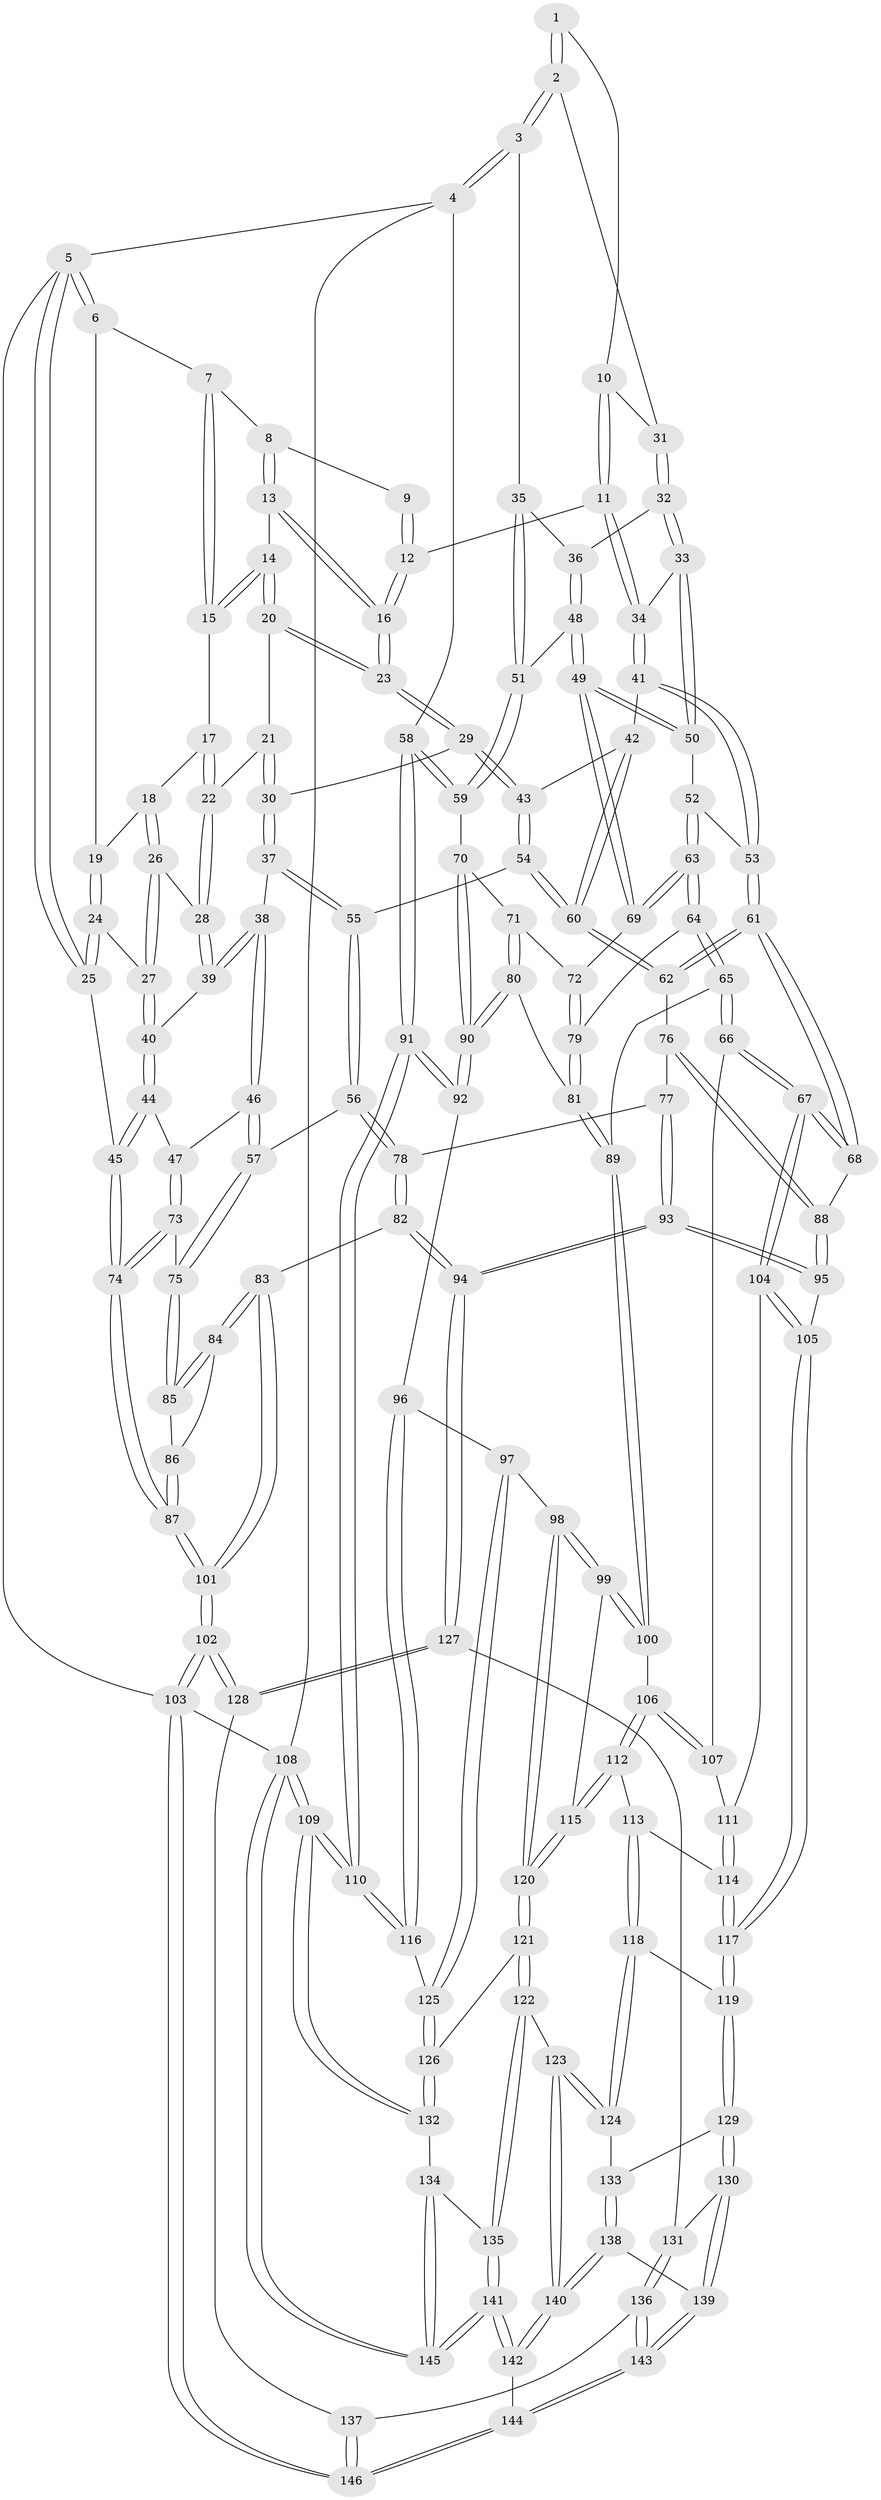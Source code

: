 // coarse degree distribution, {3: 0.06862745098039216, 5: 0.4019607843137255, 6: 0.11764705882352941, 4: 0.4019607843137255, 2: 0.00980392156862745}
// Generated by graph-tools (version 1.1) at 2025/52/02/27/25 19:52:44]
// undirected, 146 vertices, 362 edges
graph export_dot {
graph [start="1"]
  node [color=gray90,style=filled];
  1 [pos="+0.5328547939316369+0"];
  2 [pos="+1+0"];
  3 [pos="+1+0"];
  4 [pos="+1+0"];
  5 [pos="+0+0"];
  6 [pos="+0+0"];
  7 [pos="+0.11198379992785859+0"];
  8 [pos="+0.402362925258239+0"];
  9 [pos="+0.5248479299527036+0"];
  10 [pos="+0.6442633354033886+0.08482673029757687"];
  11 [pos="+0.5973292271507437+0.13753378417255932"];
  12 [pos="+0.5188288140354537+0.06122109295820145"];
  13 [pos="+0.37381512268612055+0"];
  14 [pos="+0.2735539662175813+0.057981618632121625"];
  15 [pos="+0.1930423933429776+0.029535699827924526"];
  16 [pos="+0.4095370117373443+0.15127369183159226"];
  17 [pos="+0.19271251595731623+0.030131091095501807"];
  18 [pos="+0.10953817381161697+0.07805558203157843"];
  19 [pos="+0.07644276954700172+0.051997510162549894"];
  20 [pos="+0.27296942707394234+0.08748307609053084"];
  21 [pos="+0.2544635780430961+0.10525673283720578"];
  22 [pos="+0.19363412790653964+0.13183150819510572"];
  23 [pos="+0.40513535603511125+0.17206213713835367"];
  24 [pos="+0.010926485931187913+0.12785871679235777"];
  25 [pos="+0+0.1659930723374342"];
  26 [pos="+0.129854927072679+0.1197740092640084"];
  27 [pos="+0.07940520103958994+0.17692948374175496"];
  28 [pos="+0.1889066075733784+0.13705876760954502"];
  29 [pos="+0.40715487215831775+0.1898691483093024"];
  30 [pos="+0.29734676397495874+0.22560495944748876"];
  31 [pos="+0.7446152637343804+0.08388609895839301"];
  32 [pos="+0.7623840064257401+0.17523645741384036"];
  33 [pos="+0.7200666306465948+0.21391357666198987"];
  34 [pos="+0.5894199464105978+0.17294055846615827"];
  35 [pos="+0.9249927747618389+0.10442379036575562"];
  36 [pos="+0.8301564955829553+0.20114632025970514"];
  37 [pos="+0.28044999163353+0.2350352509783348"];
  38 [pos="+0.22007276275292714+0.23397872204636544"];
  39 [pos="+0.20135298978651842+0.19400623466351677"];
  40 [pos="+0.08058755190313957+0.19240698313409552"];
  41 [pos="+0.5313664518515294+0.23583909471282802"];
  42 [pos="+0.45297466839148104+0.23233973723010723"];
  43 [pos="+0.4492590515269493+0.2305057445578202"];
  44 [pos="+0.06435783368743349+0.27964311428564514"];
  45 [pos="+0+0.32116689405765925"];
  46 [pos="+0.20028563489995546+0.2549767108679582"];
  47 [pos="+0.10960795030523236+0.30177387156315016"];
  48 [pos="+0.867630818712035+0.28460621978600603"];
  49 [pos="+0.8334271221744374+0.3122583425678518"];
  50 [pos="+0.7113702346853648+0.2792412149229391"];
  51 [pos="+0.9146288728303706+0.29351481959127074"];
  52 [pos="+0.6854215653071875+0.31022591633416197"];
  53 [pos="+0.5719983650333124+0.28925647152121964"];
  54 [pos="+0.34345216550604524+0.3552911733839242"];
  55 [pos="+0.3045918305789122+0.36752578796318136"];
  56 [pos="+0.26312127937137086+0.4235323297228561"];
  57 [pos="+0.2621283687672218+0.4233867341065167"];
  58 [pos="+1+0.3263682246008957"];
  59 [pos="+1+0.35092732067884"];
  60 [pos="+0.45086350705545575+0.4171540719702649"];
  61 [pos="+0.561148012552789+0.4609857277903013"];
  62 [pos="+0.45817715440615797+0.4372263411738093"];
  63 [pos="+0.7150936660464218+0.4300520386085683"];
  64 [pos="+0.7135500135457946+0.4355048391299388"];
  65 [pos="+0.6778767739230559+0.4900632389827488"];
  66 [pos="+0.6408852808815474+0.5038637080668146"];
  67 [pos="+0.6169461215186877+0.5098328499690172"];
  68 [pos="+0.5773748381175658+0.4768822069296459"];
  69 [pos="+0.8161743579559015+0.3545056905904454"];
  70 [pos="+1+0.3594424010268846"];
  71 [pos="+0.9777927353269827+0.4039580457776503"];
  72 [pos="+0.8794710174222995+0.4382629720175275"];
  73 [pos="+0.1361111877704876+0.3890364473812441"];
  74 [pos="+0+0.46167585450975224"];
  75 [pos="+0.16745282292667435+0.433205043140111"];
  76 [pos="+0.4302700288845231+0.45782474973315024"];
  77 [pos="+0.34343844876750323+0.48901658117522684"];
  78 [pos="+0.308205959840298+0.47976476984253275"];
  79 [pos="+0.8654380144221544+0.4558056195185479"];
  80 [pos="+0.8901074057834375+0.5395932360180591"];
  81 [pos="+0.8610001082047335+0.5232325225845977"];
  82 [pos="+0.22192767170707195+0.647017347201122"];
  83 [pos="+0.2028906206139854+0.6464364404644348"];
  84 [pos="+0.17703453687861156+0.5940697385968361"];
  85 [pos="+0.15732660491042103+0.45093427505064976"];
  86 [pos="+0.016514479675199485+0.5213908768535807"];
  87 [pos="+0+0.561394491919215"];
  88 [pos="+0.4434256088275058+0.5561522877711146"];
  89 [pos="+0.7814678776993449+0.5576130015912629"];
  90 [pos="+0.9252378081953972+0.5670432462798718"];
  91 [pos="+1+0.5936249815276715"];
  92 [pos="+0.9380505489214792+0.6090992411569708"];
  93 [pos="+0.41154577921307706+0.6594104758922494"];
  94 [pos="+0.3504153419932906+0.7198244846609598"];
  95 [pos="+0.42372741609669456+0.6549546721792514"];
  96 [pos="+0.9354979635024685+0.613377676342543"];
  97 [pos="+0.8818443454546916+0.6767749187842995"];
  98 [pos="+0.8579317743648169+0.6740100839365841"];
  99 [pos="+0.8559559790265264+0.6731326295828571"];
  100 [pos="+0.7965550405750499+0.6197380441087634"];
  101 [pos="+0+0.9462524121337909"];
  102 [pos="+0+1"];
  103 [pos="+0+1"];
  104 [pos="+0.5861883633788835+0.5917280119886795"];
  105 [pos="+0.560560266703168+0.6412442525383991"];
  106 [pos="+0.7510251185585116+0.6490817395467291"];
  107 [pos="+0.7179323241302276+0.6361663193259797"];
  108 [pos="+1+1"];
  109 [pos="+1+0.9551108656957582"];
  110 [pos="+1+0.769480484798294"];
  111 [pos="+0.6969658000257202+0.6491539118869888"];
  112 [pos="+0.7242407550185727+0.7005792662661466"];
  113 [pos="+0.7165787237103649+0.7026846437035403"];
  114 [pos="+0.7039398978834691+0.6953480940381327"];
  115 [pos="+0.759932755951626+0.7196315974448032"];
  116 [pos="+1+0.7229398672676004"];
  117 [pos="+0.5735566584216123+0.6690940634231087"];
  118 [pos="+0.707495926356587+0.7260716703596732"];
  119 [pos="+0.5904199793445488+0.7831382265211997"];
  120 [pos="+0.7798261038043985+0.8087464798988773"];
  121 [pos="+0.7787792241821415+0.8164382256061927"];
  122 [pos="+0.7640931320643823+0.8420276022268753"];
  123 [pos="+0.7411289783503755+0.8440437981458008"];
  124 [pos="+0.7312327157681301+0.8383672614990308"];
  125 [pos="+0.9116502355500136+0.7308001487709147"];
  126 [pos="+0.9098774979106404+0.7657201794939522"];
  127 [pos="+0.35363106481434997+0.7590152161931576"];
  128 [pos="+0.334309726595059+0.7841988438057559"];
  129 [pos="+0.5898323524432939+0.7968875898053184"];
  130 [pos="+0.5125235822637361+0.8456604621171122"];
  131 [pos="+0.4141669996042498+0.8058328974006639"];
  132 [pos="+0.9435840671479426+0.8469508687089705"];
  133 [pos="+0.6008261931907188+0.8040726098171134"];
  134 [pos="+0.8776966718444063+0.8941987883231275"];
  135 [pos="+0.8286486259505925+0.8982213999447975"];
  136 [pos="+0.4027175770169514+0.9219176898276242"];
  137 [pos="+0.36106324062646+0.9493608955680265"];
  138 [pos="+0.628746444809159+0.9177660142609804"];
  139 [pos="+0.5121643669047492+0.8879262560076432"];
  140 [pos="+0.6588817084849088+1"];
  141 [pos="+0.7417333493191388+1"];
  142 [pos="+0.6272537950821225+1"];
  143 [pos="+0.5082499233159212+0.9551711826618285"];
  144 [pos="+0.5600622162190408+1"];
  145 [pos="+1+1"];
  146 [pos="+0.1845561984276377+1"];
  1 -- 2;
  1 -- 2;
  1 -- 10;
  2 -- 3;
  2 -- 3;
  2 -- 31;
  3 -- 4;
  3 -- 4;
  3 -- 35;
  4 -- 5;
  4 -- 58;
  4 -- 108;
  5 -- 6;
  5 -- 6;
  5 -- 25;
  5 -- 25;
  5 -- 103;
  6 -- 7;
  6 -- 19;
  7 -- 8;
  7 -- 15;
  7 -- 15;
  8 -- 9;
  8 -- 13;
  8 -- 13;
  9 -- 12;
  9 -- 12;
  10 -- 11;
  10 -- 11;
  10 -- 31;
  11 -- 12;
  11 -- 34;
  11 -- 34;
  12 -- 16;
  12 -- 16;
  13 -- 14;
  13 -- 16;
  13 -- 16;
  14 -- 15;
  14 -- 15;
  14 -- 20;
  14 -- 20;
  15 -- 17;
  16 -- 23;
  16 -- 23;
  17 -- 18;
  17 -- 22;
  17 -- 22;
  18 -- 19;
  18 -- 26;
  18 -- 26;
  19 -- 24;
  19 -- 24;
  20 -- 21;
  20 -- 23;
  20 -- 23;
  21 -- 22;
  21 -- 30;
  21 -- 30;
  22 -- 28;
  22 -- 28;
  23 -- 29;
  23 -- 29;
  24 -- 25;
  24 -- 25;
  24 -- 27;
  25 -- 45;
  26 -- 27;
  26 -- 27;
  26 -- 28;
  27 -- 40;
  27 -- 40;
  28 -- 39;
  28 -- 39;
  29 -- 30;
  29 -- 43;
  29 -- 43;
  30 -- 37;
  30 -- 37;
  31 -- 32;
  31 -- 32;
  32 -- 33;
  32 -- 33;
  32 -- 36;
  33 -- 34;
  33 -- 50;
  33 -- 50;
  34 -- 41;
  34 -- 41;
  35 -- 36;
  35 -- 51;
  35 -- 51;
  36 -- 48;
  36 -- 48;
  37 -- 38;
  37 -- 55;
  37 -- 55;
  38 -- 39;
  38 -- 39;
  38 -- 46;
  38 -- 46;
  39 -- 40;
  40 -- 44;
  40 -- 44;
  41 -- 42;
  41 -- 53;
  41 -- 53;
  42 -- 43;
  42 -- 60;
  42 -- 60;
  43 -- 54;
  43 -- 54;
  44 -- 45;
  44 -- 45;
  44 -- 47;
  45 -- 74;
  45 -- 74;
  46 -- 47;
  46 -- 57;
  46 -- 57;
  47 -- 73;
  47 -- 73;
  48 -- 49;
  48 -- 49;
  48 -- 51;
  49 -- 50;
  49 -- 50;
  49 -- 69;
  49 -- 69;
  50 -- 52;
  51 -- 59;
  51 -- 59;
  52 -- 53;
  52 -- 63;
  52 -- 63;
  53 -- 61;
  53 -- 61;
  54 -- 55;
  54 -- 60;
  54 -- 60;
  55 -- 56;
  55 -- 56;
  56 -- 57;
  56 -- 78;
  56 -- 78;
  57 -- 75;
  57 -- 75;
  58 -- 59;
  58 -- 59;
  58 -- 91;
  58 -- 91;
  59 -- 70;
  60 -- 62;
  60 -- 62;
  61 -- 62;
  61 -- 62;
  61 -- 68;
  61 -- 68;
  62 -- 76;
  63 -- 64;
  63 -- 64;
  63 -- 69;
  63 -- 69;
  64 -- 65;
  64 -- 65;
  64 -- 79;
  65 -- 66;
  65 -- 66;
  65 -- 89;
  66 -- 67;
  66 -- 67;
  66 -- 107;
  67 -- 68;
  67 -- 68;
  67 -- 104;
  67 -- 104;
  68 -- 88;
  69 -- 72;
  70 -- 71;
  70 -- 90;
  70 -- 90;
  71 -- 72;
  71 -- 80;
  71 -- 80;
  72 -- 79;
  72 -- 79;
  73 -- 74;
  73 -- 74;
  73 -- 75;
  74 -- 87;
  74 -- 87;
  75 -- 85;
  75 -- 85;
  76 -- 77;
  76 -- 88;
  76 -- 88;
  77 -- 78;
  77 -- 93;
  77 -- 93;
  78 -- 82;
  78 -- 82;
  79 -- 81;
  79 -- 81;
  80 -- 81;
  80 -- 90;
  80 -- 90;
  81 -- 89;
  81 -- 89;
  82 -- 83;
  82 -- 94;
  82 -- 94;
  83 -- 84;
  83 -- 84;
  83 -- 101;
  83 -- 101;
  84 -- 85;
  84 -- 85;
  84 -- 86;
  85 -- 86;
  86 -- 87;
  86 -- 87;
  87 -- 101;
  87 -- 101;
  88 -- 95;
  88 -- 95;
  89 -- 100;
  89 -- 100;
  90 -- 92;
  90 -- 92;
  91 -- 92;
  91 -- 92;
  91 -- 110;
  91 -- 110;
  92 -- 96;
  93 -- 94;
  93 -- 94;
  93 -- 95;
  93 -- 95;
  94 -- 127;
  94 -- 127;
  95 -- 105;
  96 -- 97;
  96 -- 116;
  96 -- 116;
  97 -- 98;
  97 -- 125;
  97 -- 125;
  98 -- 99;
  98 -- 99;
  98 -- 120;
  98 -- 120;
  99 -- 100;
  99 -- 100;
  99 -- 115;
  100 -- 106;
  101 -- 102;
  101 -- 102;
  102 -- 103;
  102 -- 103;
  102 -- 128;
  102 -- 128;
  103 -- 146;
  103 -- 146;
  103 -- 108;
  104 -- 105;
  104 -- 105;
  104 -- 111;
  105 -- 117;
  105 -- 117;
  106 -- 107;
  106 -- 107;
  106 -- 112;
  106 -- 112;
  107 -- 111;
  108 -- 109;
  108 -- 109;
  108 -- 145;
  108 -- 145;
  109 -- 110;
  109 -- 110;
  109 -- 132;
  109 -- 132;
  110 -- 116;
  110 -- 116;
  111 -- 114;
  111 -- 114;
  112 -- 113;
  112 -- 115;
  112 -- 115;
  113 -- 114;
  113 -- 118;
  113 -- 118;
  114 -- 117;
  114 -- 117;
  115 -- 120;
  115 -- 120;
  116 -- 125;
  117 -- 119;
  117 -- 119;
  118 -- 119;
  118 -- 124;
  118 -- 124;
  119 -- 129;
  119 -- 129;
  120 -- 121;
  120 -- 121;
  121 -- 122;
  121 -- 122;
  121 -- 126;
  122 -- 123;
  122 -- 135;
  122 -- 135;
  123 -- 124;
  123 -- 124;
  123 -- 140;
  123 -- 140;
  124 -- 133;
  125 -- 126;
  125 -- 126;
  126 -- 132;
  126 -- 132;
  127 -- 128;
  127 -- 128;
  127 -- 131;
  128 -- 137;
  129 -- 130;
  129 -- 130;
  129 -- 133;
  130 -- 131;
  130 -- 139;
  130 -- 139;
  131 -- 136;
  131 -- 136;
  132 -- 134;
  133 -- 138;
  133 -- 138;
  134 -- 135;
  134 -- 145;
  134 -- 145;
  135 -- 141;
  135 -- 141;
  136 -- 137;
  136 -- 143;
  136 -- 143;
  137 -- 146;
  137 -- 146;
  138 -- 139;
  138 -- 140;
  138 -- 140;
  139 -- 143;
  139 -- 143;
  140 -- 142;
  140 -- 142;
  141 -- 142;
  141 -- 142;
  141 -- 145;
  141 -- 145;
  142 -- 144;
  143 -- 144;
  143 -- 144;
  144 -- 146;
  144 -- 146;
}
